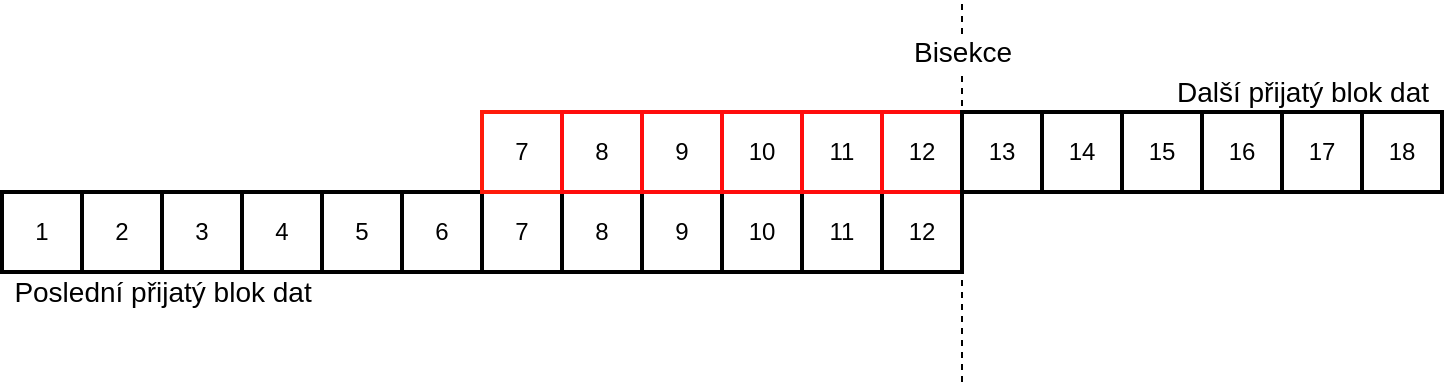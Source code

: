<mxfile version="14.6.1"><diagram id="QOwgHaQTzggE8p8alN3O" name="Page-1"><mxGraphModel dx="1678" dy="918" grid="1" gridSize="10" guides="1" tooltips="1" connect="1" arrows="1" fold="1" page="1" pageScale="1" pageWidth="1169" pageHeight="827" math="1" shadow="0"><root><mxCell id="0"/><mxCell id="1" parent="0"/><mxCell id="H2Oq0zcxT6S4OfIf_BcJ-52" value="" style="group" vertex="1" connectable="0" parent="1"><mxGeometry x="220" y="390" width="720" height="80" as="geometry"/></mxCell><mxCell id="H2Oq0zcxT6S4OfIf_BcJ-25" value="" style="group;strokeWidth=2;" vertex="1" connectable="0" parent="H2Oq0zcxT6S4OfIf_BcJ-52"><mxGeometry y="40" width="480" height="40" as="geometry"/></mxCell><mxCell id="H2Oq0zcxT6S4OfIf_BcJ-13" value="1" style="shape=stencil(vZRtDoIwDIZPs79mH/EABvUeE4os4kbGFL29haFhSzCLERJC1vVNn76EloisrWQDhNOKiD3hnFGKb4y7KJZtA7nzl3dplTzV4DOts+YCnSrcWEPpCqxyfVYcCN2hpn8+B5HlRmuspoxuA0kknMgRIpXGmvThIWNbzyBqkHsFB3Zs3t8SfvyZstmuwmHruAkpb29Lu1mME/phK/0DS3HY3ygiQ8HcjE1UpbFwtuami5SeS1XXftbTfdp+Z3yf2XjRxIsokZTa2fBtZozjYUj7nThkXg==);whiteSpace=wrap;html=1;aspect=fixed;rounded=0;sketch=0;strokeWidth=2;" vertex="1" parent="H2Oq0zcxT6S4OfIf_BcJ-25"><mxGeometry width="40" height="40" as="geometry"/></mxCell><mxCell id="H2Oq0zcxT6S4OfIf_BcJ-14" value="2" style="shape=stencil(vZRtDoIwDIZPs79mH/EABvUeE4os4kbGFL29haFhSzCLERJC1vVNn76EloisrWQDhNOKiD3hnFGKb4y7KJZtA7nzl3dplTzV4DOts+YCnSrcWEPpCqxyfVYcCN2hpn8+B5HlRmuspoxuA0kknMgRIpXGmvThIWNbzyBqkHsFB3Zs3t8SfvyZstmuwmHruAkpb29Lu1mME/phK/0DS3HY3ygiQ8HcjE1UpbFwtuami5SeS1XXftbTfdp+Z3yf2XjRxIsokZTa2fBtZozjYUj7nThkXg==);whiteSpace=wrap;html=1;aspect=fixed;rounded=0;sketch=0;strokeWidth=2;" vertex="1" parent="H2Oq0zcxT6S4OfIf_BcJ-25"><mxGeometry x="40" width="40" height="40" as="geometry"/></mxCell><mxCell id="H2Oq0zcxT6S4OfIf_BcJ-15" value="3" style="shape=stencil(vZRtDoIwDIZPs79mH/EABvUeE4os4kbGFL29haFhSzCLERJC1vVNn76EloisrWQDhNOKiD3hnFGKb4y7KJZtA7nzl3dplTzV4DOts+YCnSrcWEPpCqxyfVYcCN2hpn8+B5HlRmuspoxuA0kknMgRIpXGmvThIWNbzyBqkHsFB3Zs3t8SfvyZstmuwmHruAkpb29Lu1mME/phK/0DS3HY3ygiQ8HcjE1UpbFwtuami5SeS1XXftbTfdp+Z3yf2XjRxIsokZTa2fBtZozjYUj7nThkXg==);whiteSpace=wrap;html=1;aspect=fixed;rounded=0;sketch=0;strokeWidth=2;" vertex="1" parent="H2Oq0zcxT6S4OfIf_BcJ-25"><mxGeometry x="80" width="40" height="40" as="geometry"/></mxCell><mxCell id="H2Oq0zcxT6S4OfIf_BcJ-16" value="&lt;div&gt;4&lt;/div&gt;" style="shape=stencil(vZRtDoIwDIZPs79mH/EABvUeE4os4kbGFL29haFhSzCLERJC1vVNn76EloisrWQDhNOKiD3hnFGKb4y7KJZtA7nzl3dplTzV4DOts+YCnSrcWEPpCqxyfVYcCN2hpn8+B5HlRmuspoxuA0kknMgRIpXGmvThIWNbzyBqkHsFB3Zs3t8SfvyZstmuwmHruAkpb29Lu1mME/phK/0DS3HY3ygiQ8HcjE1UpbFwtuami5SeS1XXftbTfdp+Z3yf2XjRxIsokZTa2fBtZozjYUj7nThkXg==);whiteSpace=wrap;html=1;aspect=fixed;rounded=0;sketch=0;strokeWidth=2;" vertex="1" parent="H2Oq0zcxT6S4OfIf_BcJ-25"><mxGeometry x="120" width="40" height="40" as="geometry"/></mxCell><mxCell id="H2Oq0zcxT6S4OfIf_BcJ-17" value="5" style="shape=stencil(vZRtDoIwDIZPs79mH/EABvUeE4os4kbGFL29haFhSzCLERJC1vVNn76EloisrWQDhNOKiD3hnFGKb4y7KJZtA7nzl3dplTzV4DOts+YCnSrcWEPpCqxyfVYcCN2hpn8+B5HlRmuspoxuA0kknMgRIpXGmvThIWNbzyBqkHsFB3Zs3t8SfvyZstmuwmHruAkpb29Lu1mME/phK/0DS3HY3ygiQ8HcjE1UpbFwtuami5SeS1XXftbTfdp+Z3yf2XjRxIsokZTa2fBtZozjYUj7nThkXg==);whiteSpace=wrap;html=1;aspect=fixed;rounded=0;sketch=0;strokeWidth=2;" vertex="1" parent="H2Oq0zcxT6S4OfIf_BcJ-25"><mxGeometry x="160" width="40" height="40" as="geometry"/></mxCell><mxCell id="H2Oq0zcxT6S4OfIf_BcJ-18" value="6" style="shape=stencil(vZRtDoIwDIZPs79mH/EABvUeE4os4kbGFL29haFhSzCLERJC1vVNn76EloisrWQDhNOKiD3hnFGKb4y7KJZtA7nzl3dplTzV4DOts+YCnSrcWEPpCqxyfVYcCN2hpn8+B5HlRmuspoxuA0kknMgRIpXGmvThIWNbzyBqkHsFB3Zs3t8SfvyZstmuwmHruAkpb29Lu1mME/phK/0DS3HY3ygiQ8HcjE1UpbFwtuami5SeS1XXftbTfdp+Z3yf2XjRxIsokZTa2fBtZozjYUj7nThkXg==);whiteSpace=wrap;html=1;aspect=fixed;rounded=0;sketch=0;strokeWidth=2;" vertex="1" parent="H2Oq0zcxT6S4OfIf_BcJ-25"><mxGeometry x="200" width="40" height="40" as="geometry"/></mxCell><mxCell id="H2Oq0zcxT6S4OfIf_BcJ-19" value="7" style="shape=stencil(vZRtDoIwDIZPs79mH/EABvUeE4os4kbGFL29haFhSzCLERJC1vVNn76EloisrWQDhNOKiD3hnFGKb4y7KJZtA7nzl3dplTzV4DOts+YCnSrcWEPpCqxyfVYcCN2hpn8+B5HlRmuspoxuA0kknMgRIpXGmvThIWNbzyBqkHsFB3Zs3t8SfvyZstmuwmHruAkpb29Lu1mME/phK/0DS3HY3ygiQ8HcjE1UpbFwtuami5SeS1XXftbTfdp+Z3yf2XjRxIsokZTa2fBtZozjYUj7nThkXg==);whiteSpace=wrap;html=1;aspect=fixed;rounded=0;sketch=0;strokeWidth=2;" vertex="1" parent="H2Oq0zcxT6S4OfIf_BcJ-25"><mxGeometry x="240" width="40" height="40" as="geometry"/></mxCell><mxCell id="H2Oq0zcxT6S4OfIf_BcJ-20" value="8" style="shape=stencil(vZRtDoIwDIZPs79mH/EABvUeE4os4kbGFL29haFhSzCLERJC1vVNn76EloisrWQDhNOKiD3hnFGKb4y7KJZtA7nzl3dplTzV4DOts+YCnSrcWEPpCqxyfVYcCN2hpn8+B5HlRmuspoxuA0kknMgRIpXGmvThIWNbzyBqkHsFB3Zs3t8SfvyZstmuwmHruAkpb29Lu1mME/phK/0DS3HY3ygiQ8HcjE1UpbFwtuami5SeS1XXftbTfdp+Z3yf2XjRxIsokZTa2fBtZozjYUj7nThkXg==);whiteSpace=wrap;html=1;aspect=fixed;rounded=0;sketch=0;strokeWidth=2;" vertex="1" parent="H2Oq0zcxT6S4OfIf_BcJ-25"><mxGeometry x="280" width="40" height="40" as="geometry"/></mxCell><mxCell id="H2Oq0zcxT6S4OfIf_BcJ-21" value="9" style="shape=stencil(vZRtDoIwDIZPs79mH/EABvUeE4os4kbGFL29haFhSzCLERJC1vVNn76EloisrWQDhNOKiD3hnFGKb4y7KJZtA7nzl3dplTzV4DOts+YCnSrcWEPpCqxyfVYcCN2hpn8+B5HlRmuspoxuA0kknMgRIpXGmvThIWNbzyBqkHsFB3Zs3t8SfvyZstmuwmHruAkpb29Lu1mME/phK/0DS3HY3ygiQ8HcjE1UpbFwtuami5SeS1XXftbTfdp+Z3yf2XjRxIsokZTa2fBtZozjYUj7nThkXg==);whiteSpace=wrap;html=1;aspect=fixed;rounded=0;sketch=0;strokeWidth=2;" vertex="1" parent="H2Oq0zcxT6S4OfIf_BcJ-25"><mxGeometry x="320" width="40" height="40" as="geometry"/></mxCell><mxCell id="H2Oq0zcxT6S4OfIf_BcJ-22" value="10" style="shape=stencil(vZRtDoIwDIZPs79mH/EABvUeE4os4kbGFL29haFhSzCLERJC1vVNn76EloisrWQDhNOKiD3hnFGKb4y7KJZtA7nzl3dplTzV4DOts+YCnSrcWEPpCqxyfVYcCN2hpn8+B5HlRmuspoxuA0kknMgRIpXGmvThIWNbzyBqkHsFB3Zs3t8SfvyZstmuwmHruAkpb29Lu1mME/phK/0DS3HY3ygiQ8HcjE1UpbFwtuami5SeS1XXftbTfdp+Z3yf2XjRxIsokZTa2fBtZozjYUj7nThkXg==);whiteSpace=wrap;html=1;aspect=fixed;rounded=0;sketch=0;strokeWidth=2;" vertex="1" parent="H2Oq0zcxT6S4OfIf_BcJ-25"><mxGeometry x="360" width="40" height="40" as="geometry"/></mxCell><mxCell id="H2Oq0zcxT6S4OfIf_BcJ-23" value="11" style="shape=stencil(vZRtDoIwDIZPs79mH/EABvUeE4os4kbGFL29haFhSzCLERJC1vVNn76EloisrWQDhNOKiD3hnFGKb4y7KJZtA7nzl3dplTzV4DOts+YCnSrcWEPpCqxyfVYcCN2hpn8+B5HlRmuspoxuA0kknMgRIpXGmvThIWNbzyBqkHsFB3Zs3t8SfvyZstmuwmHruAkpb29Lu1mME/phK/0DS3HY3ygiQ8HcjE1UpbFwtuami5SeS1XXftbTfdp+Z3yf2XjRxIsokZTa2fBtZozjYUj7nThkXg==);whiteSpace=wrap;html=1;aspect=fixed;rounded=0;sketch=0;strokeWidth=2;" vertex="1" parent="H2Oq0zcxT6S4OfIf_BcJ-25"><mxGeometry x="400" width="40" height="40" as="geometry"/></mxCell><mxCell id="H2Oq0zcxT6S4OfIf_BcJ-24" value="12" style="shape=stencil(vZRtDoIwDIZPs79mH/EABvUeE4os4kbGFL29haFhSzCLERJC1vVNn76EloisrWQDhNOKiD3hnFGKb4y7KJZtA7nzl3dplTzV4DOts+YCnSrcWEPpCqxyfVYcCN2hpn8+B5HlRmuspoxuA0kknMgRIpXGmvThIWNbzyBqkHsFB3Zs3t8SfvyZstmuwmHruAkpb29Lu1mME/phK/0DS3HY3ygiQ8HcjE1UpbFwtuami5SeS1XXftbTfdp+Z3yf2XjRxIsokZTa2fBtZozjYUj7nThkXg==);whiteSpace=wrap;html=1;aspect=fixed;rounded=0;sketch=0;strokeWidth=2;" vertex="1" parent="H2Oq0zcxT6S4OfIf_BcJ-25"><mxGeometry x="440" width="40" height="40" as="geometry"/></mxCell><mxCell id="H2Oq0zcxT6S4OfIf_BcJ-39" value="" style="group;strokeWidth=2;" vertex="1" connectable="0" parent="H2Oq0zcxT6S4OfIf_BcJ-52"><mxGeometry x="240" width="480" height="40" as="geometry"/></mxCell><mxCell id="H2Oq0zcxT6S4OfIf_BcJ-40" value="7" style="shape=stencil(vZRtDoIwDIZPs79mH/EABvUeE4os4kbGFL29haFhSzCLERJC1vVNn76EloisrWQDhNOKiD3hnFGKb4y7KJZtA7nzl3dplTzV4DOts+YCnSrcWEPpCqxyfVYcCN2hpn8+B5HlRmuspoxuA0kknMgRIpXGmvThIWNbzyBqkHsFB3Zs3t8SfvyZstmuwmHruAkpb29Lu1mME/phK/0DS3HY3ygiQ8HcjE1UpbFwtuami5SeS1XXftbTfdp+Z3yf2XjRxIsokZTa2fBtZozjYUj7nThkXg==);whiteSpace=wrap;html=1;aspect=fixed;rounded=0;sketch=0;strokeWidth=2;strokeColor=#FF1B0A;" vertex="1" parent="H2Oq0zcxT6S4OfIf_BcJ-39"><mxGeometry width="40" height="40" as="geometry"/></mxCell><mxCell id="H2Oq0zcxT6S4OfIf_BcJ-41" value="8" style="shape=stencil(vZRtDoIwDIZPs79mH/EABvUeE4os4kbGFL29haFhSzCLERJC1vVNn76EloisrWQDhNOKiD3hnFGKb4y7KJZtA7nzl3dplTzV4DOts+YCnSrcWEPpCqxyfVYcCN2hpn8+B5HlRmuspoxuA0kknMgRIpXGmvThIWNbzyBqkHsFB3Zs3t8SfvyZstmuwmHruAkpb29Lu1mME/phK/0DS3HY3ygiQ8HcjE1UpbFwtuami5SeS1XXftbTfdp+Z3yf2XjRxIsokZTa2fBtZozjYUj7nThkXg==);whiteSpace=wrap;html=1;aspect=fixed;rounded=0;sketch=0;strokeWidth=2;strokeColor=#FF0D0D;" vertex="1" parent="H2Oq0zcxT6S4OfIf_BcJ-39"><mxGeometry x="40" width="40" height="40" as="geometry"/></mxCell><mxCell id="H2Oq0zcxT6S4OfIf_BcJ-42" value="9" style="shape=stencil(vZRtDoIwDIZPs79mH/EABvUeE4os4kbGFL29haFhSzCLERJC1vVNn76EloisrWQDhNOKiD3hnFGKb4y7KJZtA7nzl3dplTzV4DOts+YCnSrcWEPpCqxyfVYcCN2hpn8+B5HlRmuspoxuA0kknMgRIpXGmvThIWNbzyBqkHsFB3Zs3t8SfvyZstmuwmHruAkpb29Lu1mME/phK/0DS3HY3ygiQ8HcjE1UpbFwtuami5SeS1XXftbTfdp+Z3yf2XjRxIsokZTa2fBtZozjYUj7nThkXg==);whiteSpace=wrap;html=1;aspect=fixed;rounded=0;sketch=0;strokeWidth=2;strokeColor=#FF0D0D;" vertex="1" parent="H2Oq0zcxT6S4OfIf_BcJ-39"><mxGeometry x="80" width="40" height="40" as="geometry"/></mxCell><mxCell id="H2Oq0zcxT6S4OfIf_BcJ-43" value="10" style="shape=stencil(vZRtDoIwDIZPs79mH/EABvUeE4os4kbGFL29haFhSzCLERJC1vVNn76EloisrWQDhNOKiD3hnFGKb4y7KJZtA7nzl3dplTzV4DOts+YCnSrcWEPpCqxyfVYcCN2hpn8+B5HlRmuspoxuA0kknMgRIpXGmvThIWNbzyBqkHsFB3Zs3t8SfvyZstmuwmHruAkpb29Lu1mME/phK/0DS3HY3ygiQ8HcjE1UpbFwtuami5SeS1XXftbTfdp+Z3yf2XjRxIsokZTa2fBtZozjYUj7nThkXg==);whiteSpace=wrap;html=1;aspect=fixed;rounded=0;sketch=0;strokeWidth=2;strokeColor=#FF0D0D;" vertex="1" parent="H2Oq0zcxT6S4OfIf_BcJ-39"><mxGeometry x="120" width="40" height="40" as="geometry"/></mxCell><mxCell id="H2Oq0zcxT6S4OfIf_BcJ-44" value="11" style="shape=stencil(vZRtDoIwDIZPs79mH/EABvUeE4os4kbGFL29haFhSzCLERJC1vVNn76EloisrWQDhNOKiD3hnFGKb4y7KJZtA7nzl3dplTzV4DOts+YCnSrcWEPpCqxyfVYcCN2hpn8+B5HlRmuspoxuA0kknMgRIpXGmvThIWNbzyBqkHsFB3Zs3t8SfvyZstmuwmHruAkpb29Lu1mME/phK/0DS3HY3ygiQ8HcjE1UpbFwtuami5SeS1XXftbTfdp+Z3yf2XjRxIsokZTa2fBtZozjYUj7nThkXg==);whiteSpace=wrap;html=1;aspect=fixed;rounded=0;sketch=0;strokeWidth=2;strokeColor=#FF0D0D;" vertex="1" parent="H2Oq0zcxT6S4OfIf_BcJ-39"><mxGeometry x="160" width="40" height="40" as="geometry"/></mxCell><mxCell id="H2Oq0zcxT6S4OfIf_BcJ-45" value="12" style="shape=stencil(vZRtDoIwDIZPs79mH/EABvUeE4os4kbGFL29haFhSzCLERJC1vVNn76EloisrWQDhNOKiD3hnFGKb4y7KJZtA7nzl3dplTzV4DOts+YCnSrcWEPpCqxyfVYcCN2hpn8+B5HlRmuspoxuA0kknMgRIpXGmvThIWNbzyBqkHsFB3Zs3t8SfvyZstmuwmHruAkpb29Lu1mME/phK/0DS3HY3ygiQ8HcjE1UpbFwtuami5SeS1XXftbTfdp+Z3yf2XjRxIsokZTa2fBtZozjYUj7nThkXg==);whiteSpace=wrap;html=1;aspect=fixed;rounded=0;sketch=0;strokeWidth=2;strokeColor=#FF0D0D;" vertex="1" parent="H2Oq0zcxT6S4OfIf_BcJ-39"><mxGeometry x="200" width="40" height="40" as="geometry"/></mxCell><mxCell id="H2Oq0zcxT6S4OfIf_BcJ-46" value="13" style="shape=stencil(vZRtDoIwDIZPs79mH/EABvUeE4os4kbGFL29haFhSzCLERJC1vVNn76EloisrWQDhNOKiD3hnFGKb4y7KJZtA7nzl3dplTzV4DOts+YCnSrcWEPpCqxyfVYcCN2hpn8+B5HlRmuspoxuA0kknMgRIpXGmvThIWNbzyBqkHsFB3Zs3t8SfvyZstmuwmHruAkpb29Lu1mME/phK/0DS3HY3ygiQ8HcjE1UpbFwtuami5SeS1XXftbTfdp+Z3yf2XjRxIsokZTa2fBtZozjYUj7nThkXg==);whiteSpace=wrap;html=1;aspect=fixed;rounded=0;sketch=0;strokeWidth=2;" vertex="1" parent="H2Oq0zcxT6S4OfIf_BcJ-39"><mxGeometry x="240" width="40" height="40" as="geometry"/></mxCell><mxCell id="H2Oq0zcxT6S4OfIf_BcJ-47" value="14" style="shape=stencil(vZRtDoIwDIZPs79mH/EABvUeE4os4kbGFL29haFhSzCLERJC1vVNn76EloisrWQDhNOKiD3hnFGKb4y7KJZtA7nzl3dplTzV4DOts+YCnSrcWEPpCqxyfVYcCN2hpn8+B5HlRmuspoxuA0kknMgRIpXGmvThIWNbzyBqkHsFB3Zs3t8SfvyZstmuwmHruAkpb29Lu1mME/phK/0DS3HY3ygiQ8HcjE1UpbFwtuami5SeS1XXftbTfdp+Z3yf2XjRxIsokZTa2fBtZozjYUj7nThkXg==);whiteSpace=wrap;html=1;aspect=fixed;rounded=0;sketch=0;strokeWidth=2;" vertex="1" parent="H2Oq0zcxT6S4OfIf_BcJ-39"><mxGeometry x="280" width="40" height="40" as="geometry"/></mxCell><mxCell id="H2Oq0zcxT6S4OfIf_BcJ-48" value="15" style="shape=stencil(vZRtDoIwDIZPs79mH/EABvUeE4os4kbGFL29haFhSzCLERJC1vVNn76EloisrWQDhNOKiD3hnFGKb4y7KJZtA7nzl3dplTzV4DOts+YCnSrcWEPpCqxyfVYcCN2hpn8+B5HlRmuspoxuA0kknMgRIpXGmvThIWNbzyBqkHsFB3Zs3t8SfvyZstmuwmHruAkpb29Lu1mME/phK/0DS3HY3ygiQ8HcjE1UpbFwtuami5SeS1XXftbTfdp+Z3yf2XjRxIsokZTa2fBtZozjYUj7nThkXg==);whiteSpace=wrap;html=1;aspect=fixed;rounded=0;sketch=0;strokeWidth=2;" vertex="1" parent="H2Oq0zcxT6S4OfIf_BcJ-39"><mxGeometry x="320" width="40" height="40" as="geometry"/></mxCell><mxCell id="H2Oq0zcxT6S4OfIf_BcJ-49" value="16" style="shape=stencil(vZRtDoIwDIZPs79mH/EABvUeE4os4kbGFL29haFhSzCLERJC1vVNn76EloisrWQDhNOKiD3hnFGKb4y7KJZtA7nzl3dplTzV4DOts+YCnSrcWEPpCqxyfVYcCN2hpn8+B5HlRmuspoxuA0kknMgRIpXGmvThIWNbzyBqkHsFB3Zs3t8SfvyZstmuwmHruAkpb29Lu1mME/phK/0DS3HY3ygiQ8HcjE1UpbFwtuami5SeS1XXftbTfdp+Z3yf2XjRxIsokZTa2fBtZozjYUj7nThkXg==);whiteSpace=wrap;html=1;aspect=fixed;rounded=0;sketch=0;strokeWidth=2;" vertex="1" parent="H2Oq0zcxT6S4OfIf_BcJ-39"><mxGeometry x="360" width="40" height="40" as="geometry"/></mxCell><mxCell id="H2Oq0zcxT6S4OfIf_BcJ-50" value="17" style="shape=stencil(vZRtDoIwDIZPs79mH/EABvUeE4os4kbGFL29haFhSzCLERJC1vVNn76EloisrWQDhNOKiD3hnFGKb4y7KJZtA7nzl3dplTzV4DOts+YCnSrcWEPpCqxyfVYcCN2hpn8+B5HlRmuspoxuA0kknMgRIpXGmvThIWNbzyBqkHsFB3Zs3t8SfvyZstmuwmHruAkpb29Lu1mME/phK/0DS3HY3ygiQ8HcjE1UpbFwtuami5SeS1XXftbTfdp+Z3yf2XjRxIsokZTa2fBtZozjYUj7nThkXg==);whiteSpace=wrap;html=1;aspect=fixed;rounded=0;sketch=0;strokeWidth=2;" vertex="1" parent="H2Oq0zcxT6S4OfIf_BcJ-39"><mxGeometry x="400" width="40" height="40" as="geometry"/></mxCell><mxCell id="H2Oq0zcxT6S4OfIf_BcJ-51" value="18" style="shape=stencil(vZRtDoIwDIZPs79mH/EABvUeE4os4kbGFL29haFhSzCLERJC1vVNn76EloisrWQDhNOKiD3hnFGKb4y7KJZtA7nzl3dplTzV4DOts+YCnSrcWEPpCqxyfVYcCN2hpn8+B5HlRmuspoxuA0kknMgRIpXGmvThIWNbzyBqkHsFB3Zs3t8SfvyZstmuwmHruAkpb29Lu1mME/phK/0DS3HY3ygiQ8HcjE1UpbFwtuami5SeS1XXftbTfdp+Z3yf2XjRxIsokZTa2fBtZozjYUj7nThkXg==);whiteSpace=wrap;html=1;aspect=fixed;rounded=0;sketch=0;strokeWidth=2;" vertex="1" parent="H2Oq0zcxT6S4OfIf_BcJ-39"><mxGeometry x="440" width="40" height="40" as="geometry"/></mxCell><mxCell id="H2Oq0zcxT6S4OfIf_BcJ-54" value="Poslední přijatý blok dat" style="text;html=1;align=center;verticalAlign=middle;resizable=0;points=[];autosize=1;strokeColor=none;fontSize=14;" vertex="1" parent="1"><mxGeometry x="220" y="470" width="160" height="20" as="geometry"/></mxCell><mxCell id="H2Oq0zcxT6S4OfIf_BcJ-56" value="Další přijatý blok dat" style="text;html=1;align=center;verticalAlign=middle;resizable=0;points=[];autosize=1;strokeColor=none;fontSize=14;" vertex="1" parent="1"><mxGeometry x="800" y="370" width="140" height="20" as="geometry"/></mxCell><mxCell id="H2Oq0zcxT6S4OfIf_BcJ-57" value="" style="endArrow=none;dashed=1;html=1;fontSize=14;" edge="1" parent="1"><mxGeometry width="50" height="50" relative="1" as="geometry"><mxPoint x="700" y="525" as="sourcePoint"/><mxPoint x="700" y="335" as="targetPoint"/></mxGeometry></mxCell><mxCell id="H2Oq0zcxT6S4OfIf_BcJ-58" value="Bisekce" style="edgeLabel;html=1;align=center;verticalAlign=middle;resizable=0;points=[];fontSize=14;" vertex="1" connectable="0" parent="H2Oq0zcxT6S4OfIf_BcJ-57"><mxGeometry x="0.697" y="4" relative="1" as="geometry"><mxPoint x="4" y="-4" as="offset"/></mxGeometry></mxCell></root></mxGraphModel></diagram></mxfile>